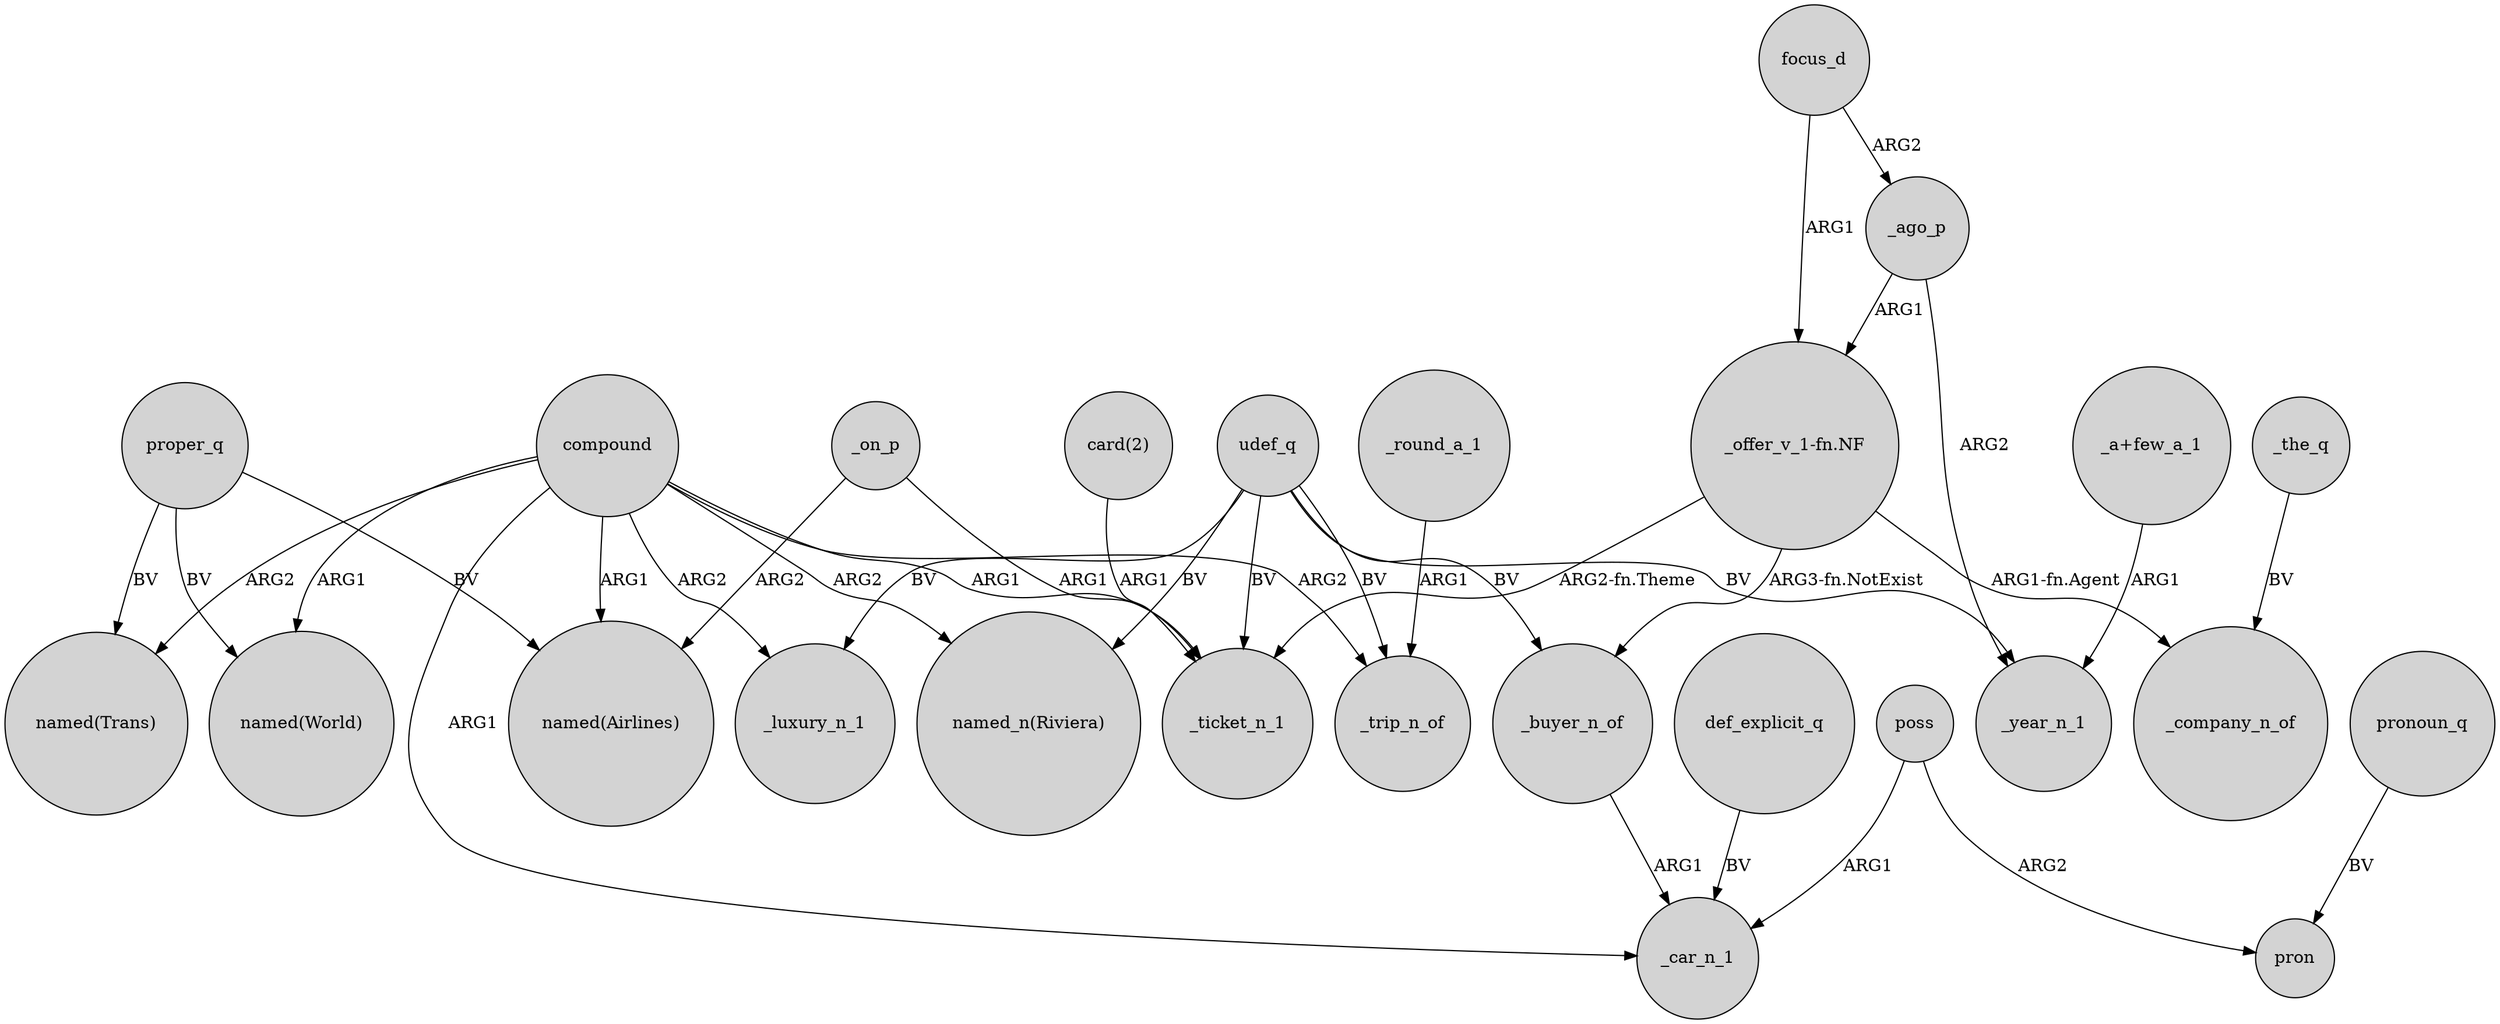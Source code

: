 digraph {
	node [shape=circle style=filled]
	"_offer_v_1-fn.NF" -> _ticket_n_1 [label="ARG2-fn.Theme"]
	compound -> "named(Trans)" [label=ARG2]
	poss -> pron [label=ARG2]
	udef_q -> _buyer_n_of [label=BV]
	poss -> _car_n_1 [label=ARG1]
	"_offer_v_1-fn.NF" -> _buyer_n_of [label="ARG3-fn.NotExist"]
	udef_q -> _ticket_n_1 [label=BV]
	"_a+few_a_1" -> _year_n_1 [label=ARG1]
	compound -> "named(Airlines)" [label=ARG1]
	proper_q -> "named(Trans)" [label=BV]
	def_explicit_q -> _car_n_1 [label=BV]
	"_offer_v_1-fn.NF" -> _company_n_of [label="ARG1-fn.Agent"]
	_the_q -> _company_n_of [label=BV]
	_on_p -> "named(Airlines)" [label=ARG2]
	pronoun_q -> pron [label=BV]
	_ago_p -> _year_n_1 [label=ARG2]
	compound -> _trip_n_of [label=ARG2]
	focus_d -> "_offer_v_1-fn.NF" [label=ARG1]
	_on_p -> _ticket_n_1 [label=ARG1]
	udef_q -> "named_n(Riviera)" [label=BV]
	_ago_p -> "_offer_v_1-fn.NF" [label=ARG1]
	compound -> "named(World)" [label=ARG1]
	proper_q -> "named(World)" [label=BV]
	udef_q -> _trip_n_of [label=BV]
	compound -> _ticket_n_1 [label=ARG1]
	_buyer_n_of -> _car_n_1 [label=ARG1]
	proper_q -> "named(Airlines)" [label=BV]
	compound -> _car_n_1 [label=ARG1]
	udef_q -> _year_n_1 [label=BV]
	focus_d -> _ago_p [label=ARG2]
	compound -> _luxury_n_1 [label=ARG2]
	_round_a_1 -> _trip_n_of [label=ARG1]
	udef_q -> _luxury_n_1 [label=BV]
	compound -> "named_n(Riviera)" [label=ARG2]
	"card(2)" -> _ticket_n_1 [label=ARG1]
}
